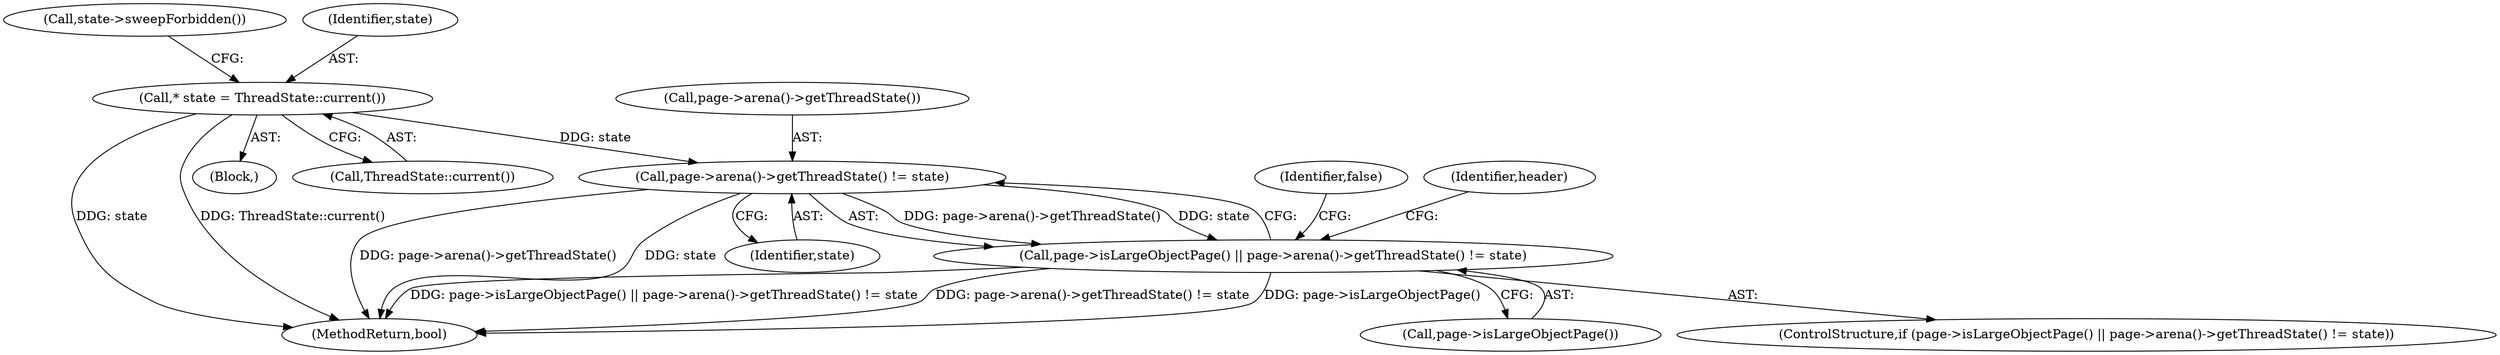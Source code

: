 digraph "0_Chrome_0749ec24fae74ec32d0567eef0e5ec43c84dbcb9_0@pointer" {
"1000135" [label="(Call,page->arena()->getThreadState() != state)"];
"1000110" [label="(Call,* state = ThreadState::current())"];
"1000133" [label="(Call,page->isLargeObjectPage() || page->arena()->getThreadState() != state)"];
"1000134" [label="(Call,page->isLargeObjectPage())"];
"1000132" [label="(ControlStructure,if (page->isLargeObjectPage() || page->arena()->getThreadState() != state))"];
"1000159" [label="(MethodReturn,bool)"];
"1000136" [label="(Call,page->arena()->getThreadState())"];
"1000135" [label="(Call,page->arena()->getThreadState() != state)"];
"1000103" [label="(Block,)"];
"1000110" [label="(Call,* state = ThreadState::current())"];
"1000112" [label="(Call,ThreadState::current())"];
"1000133" [label="(Call,page->isLargeObjectPage() || page->arena()->getThreadState() != state)"];
"1000114" [label="(Call,state->sweepForbidden())"];
"1000139" [label="(Identifier,false)"];
"1000111" [label="(Identifier,state)"];
"1000142" [label="(Identifier,header)"];
"1000137" [label="(Identifier,state)"];
"1000135" -> "1000133"  [label="AST: "];
"1000135" -> "1000137"  [label="CFG: "];
"1000136" -> "1000135"  [label="AST: "];
"1000137" -> "1000135"  [label="AST: "];
"1000133" -> "1000135"  [label="CFG: "];
"1000135" -> "1000159"  [label="DDG: page->arena()->getThreadState()"];
"1000135" -> "1000159"  [label="DDG: state"];
"1000135" -> "1000133"  [label="DDG: page->arena()->getThreadState()"];
"1000135" -> "1000133"  [label="DDG: state"];
"1000110" -> "1000135"  [label="DDG: state"];
"1000110" -> "1000103"  [label="AST: "];
"1000110" -> "1000112"  [label="CFG: "];
"1000111" -> "1000110"  [label="AST: "];
"1000112" -> "1000110"  [label="AST: "];
"1000114" -> "1000110"  [label="CFG: "];
"1000110" -> "1000159"  [label="DDG: state"];
"1000110" -> "1000159"  [label="DDG: ThreadState::current()"];
"1000133" -> "1000132"  [label="AST: "];
"1000133" -> "1000134"  [label="CFG: "];
"1000134" -> "1000133"  [label="AST: "];
"1000139" -> "1000133"  [label="CFG: "];
"1000142" -> "1000133"  [label="CFG: "];
"1000133" -> "1000159"  [label="DDG: page->isLargeObjectPage()"];
"1000133" -> "1000159"  [label="DDG: page->isLargeObjectPage() || page->arena()->getThreadState() != state"];
"1000133" -> "1000159"  [label="DDG: page->arena()->getThreadState() != state"];
}
